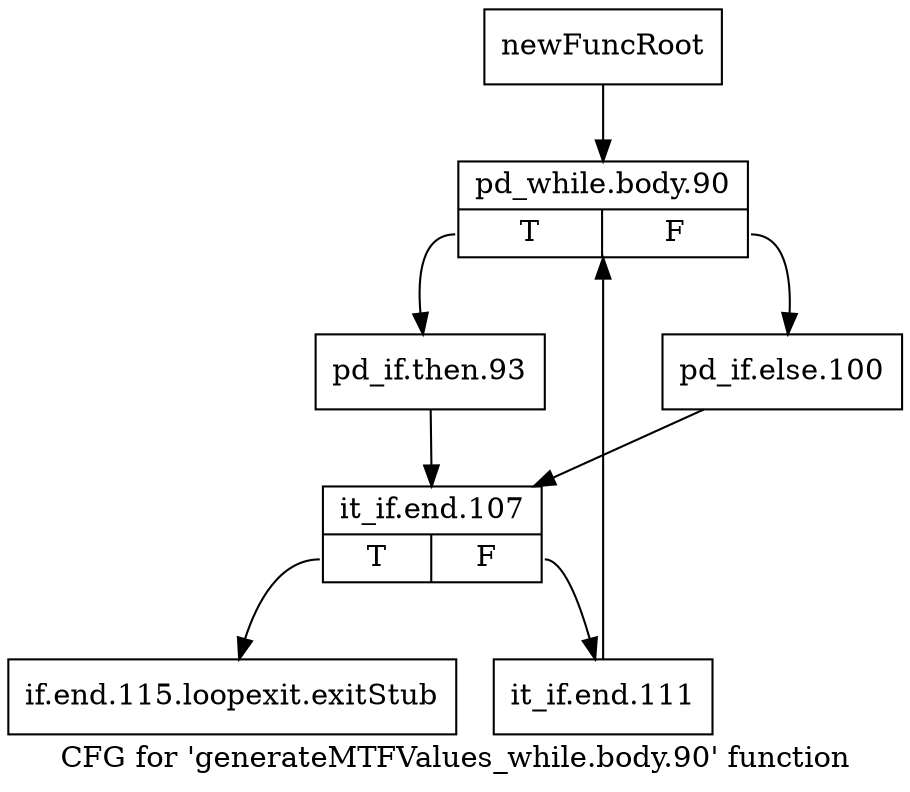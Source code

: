 digraph "CFG for 'generateMTFValues_while.body.90' function" {
	label="CFG for 'generateMTFValues_while.body.90' function";

	Node0x1894fd0 [shape=record,label="{newFuncRoot}"];
	Node0x1894fd0 -> Node0x1895070;
	Node0x1895020 [shape=record,label="{if.end.115.loopexit.exitStub}"];
	Node0x1895070 [shape=record,label="{pd_while.body.90|{<s0>T|<s1>F}}"];
	Node0x1895070:s0 -> Node0x1895110;
	Node0x1895070:s1 -> Node0x18950c0;
	Node0x18950c0 [shape=record,label="{pd_if.else.100}"];
	Node0x18950c0 -> Node0x1895160;
	Node0x1895110 [shape=record,label="{pd_if.then.93}"];
	Node0x1895110 -> Node0x1895160;
	Node0x1895160 [shape=record,label="{it_if.end.107|{<s0>T|<s1>F}}"];
	Node0x1895160:s0 -> Node0x1895020;
	Node0x1895160:s1 -> Node0x18951b0;
	Node0x18951b0 [shape=record,label="{it_if.end.111}"];
	Node0x18951b0 -> Node0x1895070;
}
